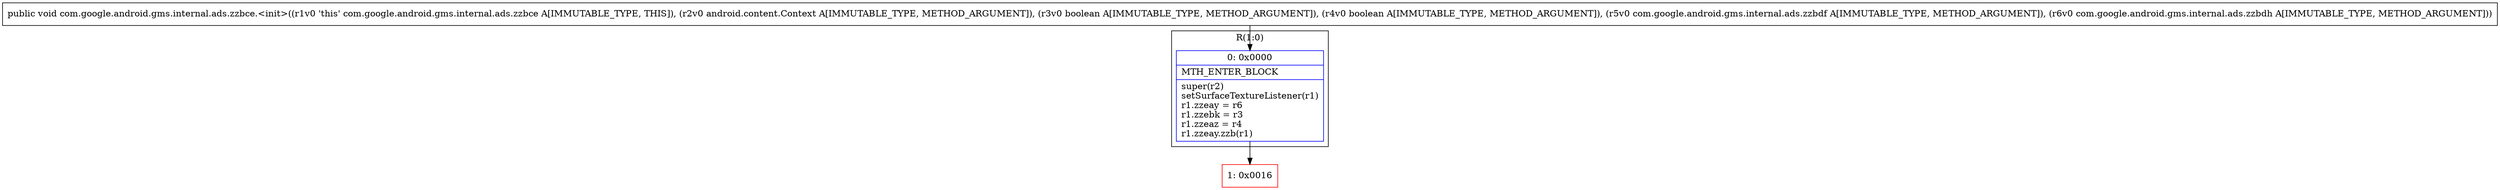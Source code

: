 digraph "CFG forcom.google.android.gms.internal.ads.zzbce.\<init\>(Landroid\/content\/Context;ZZLcom\/google\/android\/gms\/internal\/ads\/zzbdf;Lcom\/google\/android\/gms\/internal\/ads\/zzbdh;)V" {
subgraph cluster_Region_897769360 {
label = "R(1:0)";
node [shape=record,color=blue];
Node_0 [shape=record,label="{0\:\ 0x0000|MTH_ENTER_BLOCK\l|super(r2)\lsetSurfaceTextureListener(r1)\lr1.zzeay = r6\lr1.zzebk = r3\lr1.zzeaz = r4\lr1.zzeay.zzb(r1)\l}"];
}
Node_1 [shape=record,color=red,label="{1\:\ 0x0016}"];
MethodNode[shape=record,label="{public void com.google.android.gms.internal.ads.zzbce.\<init\>((r1v0 'this' com.google.android.gms.internal.ads.zzbce A[IMMUTABLE_TYPE, THIS]), (r2v0 android.content.Context A[IMMUTABLE_TYPE, METHOD_ARGUMENT]), (r3v0 boolean A[IMMUTABLE_TYPE, METHOD_ARGUMENT]), (r4v0 boolean A[IMMUTABLE_TYPE, METHOD_ARGUMENT]), (r5v0 com.google.android.gms.internal.ads.zzbdf A[IMMUTABLE_TYPE, METHOD_ARGUMENT]), (r6v0 com.google.android.gms.internal.ads.zzbdh A[IMMUTABLE_TYPE, METHOD_ARGUMENT])) }"];
MethodNode -> Node_0;
Node_0 -> Node_1;
}

